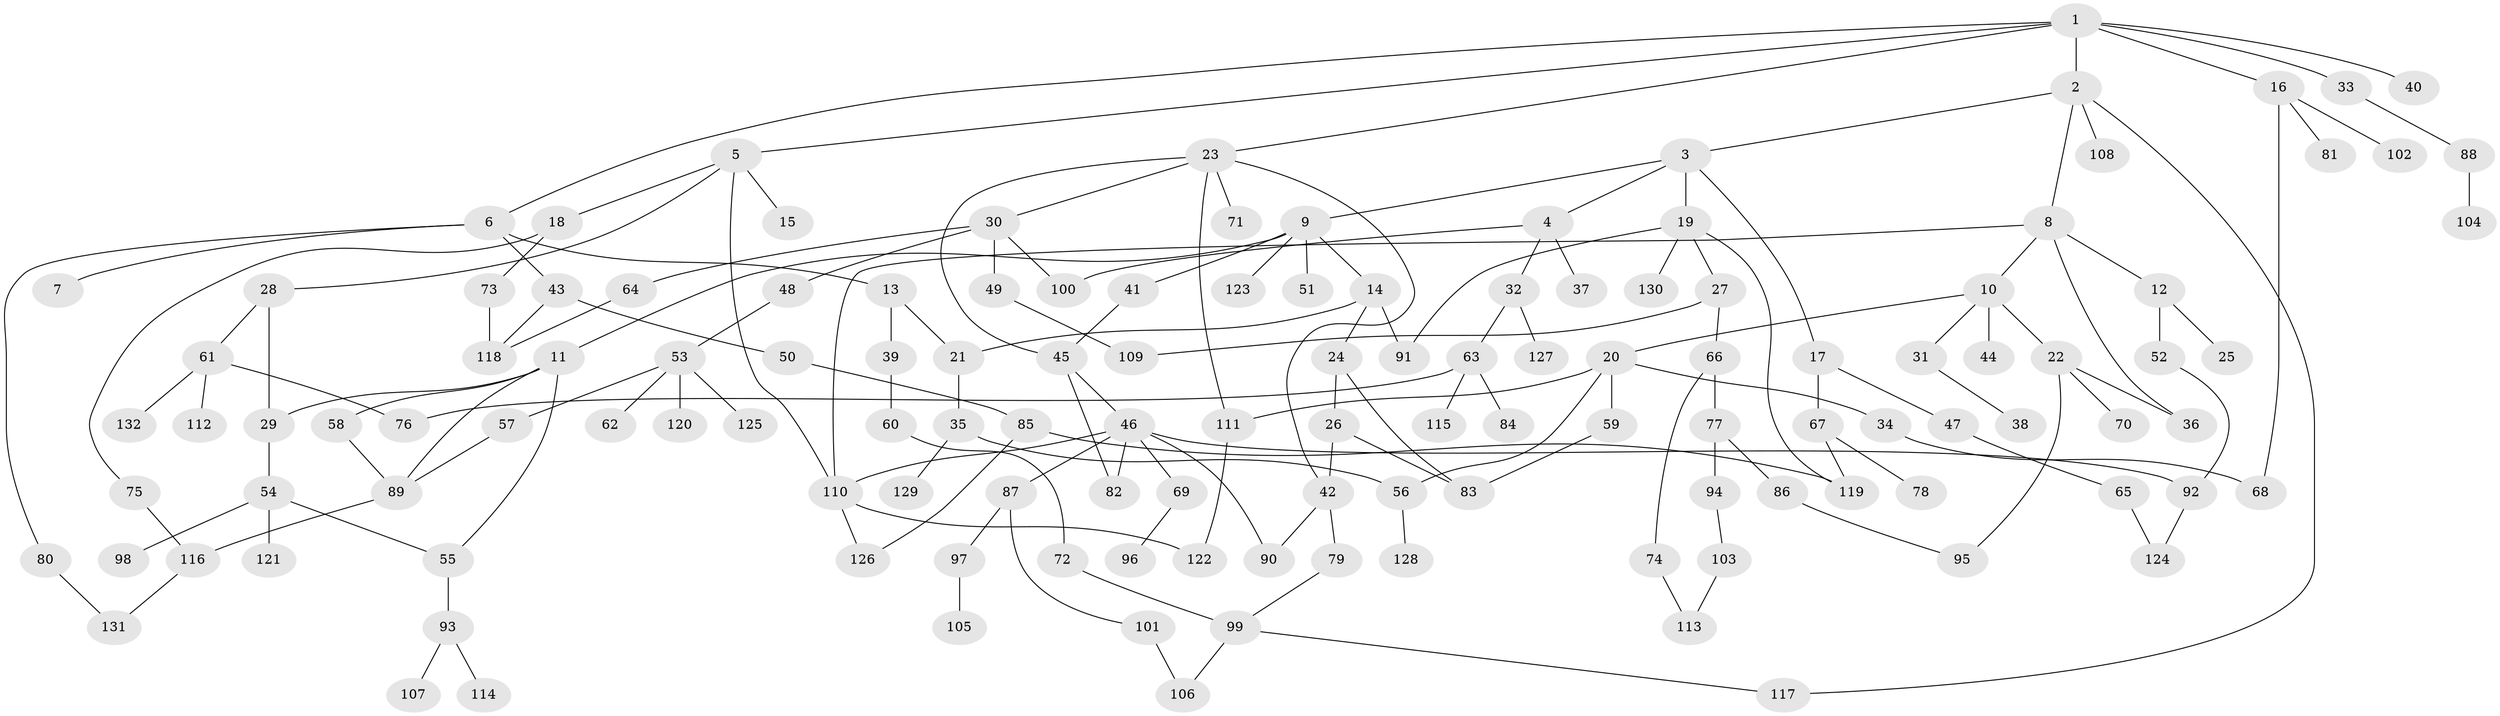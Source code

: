 // Generated by graph-tools (version 1.1) at 2025/25/03/09/25 03:25:31]
// undirected, 132 vertices, 167 edges
graph export_dot {
graph [start="1"]
  node [color=gray90,style=filled];
  1;
  2;
  3;
  4;
  5;
  6;
  7;
  8;
  9;
  10;
  11;
  12;
  13;
  14;
  15;
  16;
  17;
  18;
  19;
  20;
  21;
  22;
  23;
  24;
  25;
  26;
  27;
  28;
  29;
  30;
  31;
  32;
  33;
  34;
  35;
  36;
  37;
  38;
  39;
  40;
  41;
  42;
  43;
  44;
  45;
  46;
  47;
  48;
  49;
  50;
  51;
  52;
  53;
  54;
  55;
  56;
  57;
  58;
  59;
  60;
  61;
  62;
  63;
  64;
  65;
  66;
  67;
  68;
  69;
  70;
  71;
  72;
  73;
  74;
  75;
  76;
  77;
  78;
  79;
  80;
  81;
  82;
  83;
  84;
  85;
  86;
  87;
  88;
  89;
  90;
  91;
  92;
  93;
  94;
  95;
  96;
  97;
  98;
  99;
  100;
  101;
  102;
  103;
  104;
  105;
  106;
  107;
  108;
  109;
  110;
  111;
  112;
  113;
  114;
  115;
  116;
  117;
  118;
  119;
  120;
  121;
  122;
  123;
  124;
  125;
  126;
  127;
  128;
  129;
  130;
  131;
  132;
  1 -- 2;
  1 -- 5;
  1 -- 6;
  1 -- 16;
  1 -- 23;
  1 -- 33;
  1 -- 40;
  2 -- 3;
  2 -- 8;
  2 -- 108;
  2 -- 117;
  3 -- 4;
  3 -- 9;
  3 -- 17;
  3 -- 19;
  4 -- 32;
  4 -- 37;
  4 -- 100;
  5 -- 15;
  5 -- 18;
  5 -- 28;
  5 -- 110;
  6 -- 7;
  6 -- 13;
  6 -- 43;
  6 -- 80;
  8 -- 10;
  8 -- 12;
  8 -- 110;
  8 -- 36;
  9 -- 11;
  9 -- 14;
  9 -- 41;
  9 -- 51;
  9 -- 123;
  10 -- 20;
  10 -- 22;
  10 -- 31;
  10 -- 44;
  11 -- 58;
  11 -- 89;
  11 -- 29;
  11 -- 55;
  12 -- 25;
  12 -- 52;
  13 -- 21;
  13 -- 39;
  14 -- 24;
  14 -- 91;
  14 -- 21;
  16 -- 81;
  16 -- 102;
  16 -- 68;
  17 -- 47;
  17 -- 67;
  18 -- 73;
  18 -- 75;
  19 -- 27;
  19 -- 91;
  19 -- 119;
  19 -- 130;
  20 -- 34;
  20 -- 59;
  20 -- 111;
  20 -- 56;
  21 -- 35;
  22 -- 36;
  22 -- 70;
  22 -- 95;
  23 -- 30;
  23 -- 45;
  23 -- 71;
  23 -- 42;
  23 -- 111;
  24 -- 26;
  24 -- 83;
  26 -- 42;
  26 -- 83;
  27 -- 66;
  27 -- 109;
  28 -- 29;
  28 -- 61;
  29 -- 54;
  30 -- 48;
  30 -- 49;
  30 -- 64;
  30 -- 100;
  31 -- 38;
  32 -- 63;
  32 -- 127;
  33 -- 88;
  34 -- 68;
  35 -- 56;
  35 -- 129;
  39 -- 60;
  41 -- 45;
  42 -- 79;
  42 -- 90;
  43 -- 50;
  43 -- 118;
  45 -- 46;
  45 -- 82;
  46 -- 69;
  46 -- 82;
  46 -- 87;
  46 -- 90;
  46 -- 92;
  46 -- 110;
  47 -- 65;
  48 -- 53;
  49 -- 109;
  50 -- 85;
  52 -- 92;
  53 -- 57;
  53 -- 62;
  53 -- 120;
  53 -- 125;
  54 -- 55;
  54 -- 98;
  54 -- 121;
  55 -- 93;
  56 -- 128;
  57 -- 89;
  58 -- 89;
  59 -- 83;
  60 -- 72;
  61 -- 76;
  61 -- 112;
  61 -- 132;
  63 -- 84;
  63 -- 115;
  63 -- 76;
  64 -- 118;
  65 -- 124;
  66 -- 74;
  66 -- 77;
  67 -- 78;
  67 -- 119;
  69 -- 96;
  72 -- 99;
  73 -- 118;
  74 -- 113;
  75 -- 116;
  77 -- 86;
  77 -- 94;
  79 -- 99;
  80 -- 131;
  85 -- 119;
  85 -- 126;
  86 -- 95;
  87 -- 97;
  87 -- 101;
  88 -- 104;
  89 -- 116;
  92 -- 124;
  93 -- 107;
  93 -- 114;
  94 -- 103;
  97 -- 105;
  99 -- 106;
  99 -- 117;
  101 -- 106;
  103 -- 113;
  110 -- 126;
  110 -- 122;
  111 -- 122;
  116 -- 131;
}
